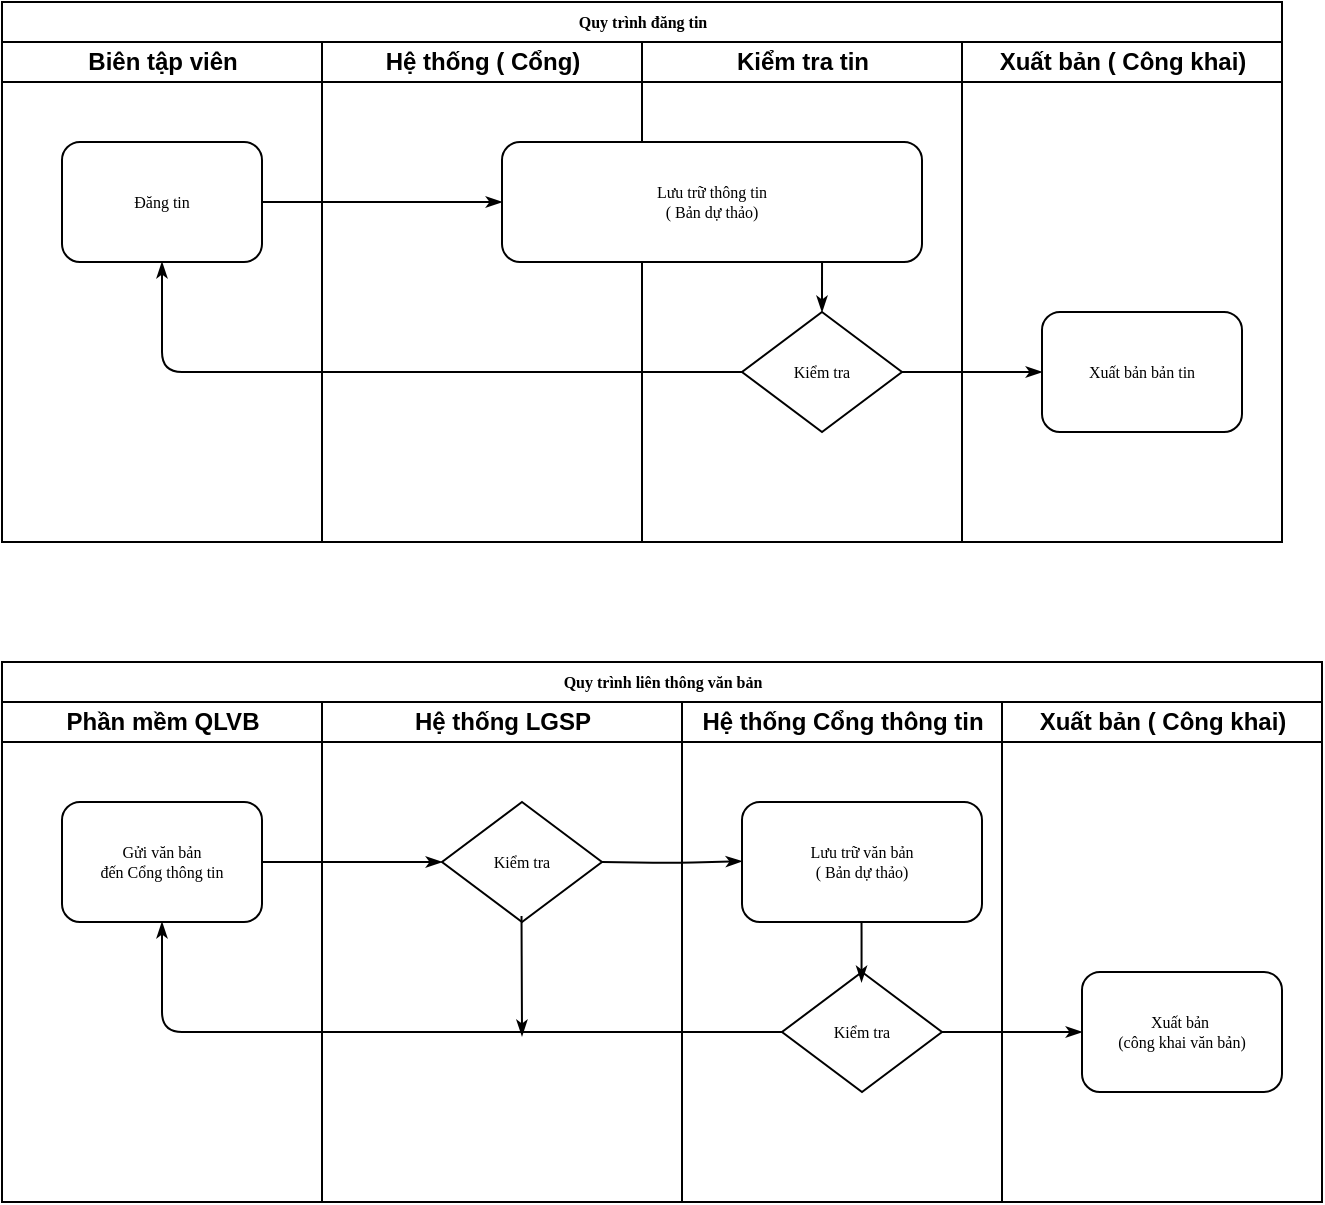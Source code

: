 <mxfile version="21.5.0" type="github">
  <diagram name="Page-1" id="74e2e168-ea6b-b213-b513-2b3c1d86103e">
    <mxGraphModel dx="892" dy="508" grid="1" gridSize="10" guides="1" tooltips="1" connect="1" arrows="1" fold="1" page="1" pageScale="1" pageWidth="1100" pageHeight="850" background="none" math="0" shadow="0">
      <root>
        <mxCell id="0" />
        <mxCell id="1" parent="0" />
        <mxCell id="77e6c97f196da883-1" value="Quy trình đăng tin" style="swimlane;html=1;childLayout=stackLayout;startSize=20;rounded=0;shadow=0;labelBackgroundColor=none;strokeWidth=1;fontFamily=Verdana;fontSize=8;align=center;movable=1;resizable=1;rotatable=1;deletable=1;editable=1;locked=0;connectable=1;" parent="1" vertex="1">
          <mxGeometry x="70" y="40" width="640" height="270" as="geometry" />
        </mxCell>
        <mxCell id="77e6c97f196da883-2" value="Biên tập viên" style="swimlane;html=1;startSize=20;" parent="77e6c97f196da883-1" vertex="1">
          <mxGeometry y="20" width="160" height="250" as="geometry" />
        </mxCell>
        <mxCell id="77e6c97f196da883-9" value="Đăng tin" style="rounded=1;whiteSpace=wrap;html=1;shadow=0;labelBackgroundColor=none;strokeWidth=1;fontFamily=Verdana;fontSize=8;align=center;" parent="77e6c97f196da883-2" vertex="1">
          <mxGeometry x="30" y="50" width="100" height="60" as="geometry" />
        </mxCell>
        <mxCell id="77e6c97f196da883-3" value="Hệ thống ( Cổng)" style="swimlane;html=1;startSize=20;" parent="77e6c97f196da883-1" vertex="1">
          <mxGeometry x="160" y="20" width="160" height="250" as="geometry" />
        </mxCell>
        <mxCell id="77e6c97f196da883-4" value="Kiểm tra tin" style="swimlane;html=1;startSize=20;" parent="77e6c97f196da883-1" vertex="1">
          <mxGeometry x="320" y="20" width="160" height="250" as="geometry" />
        </mxCell>
        <mxCell id="77e6c97f196da883-12" value="Lưu trữ thông tin&lt;br&gt;( Bản dự thảo)" style="rounded=1;whiteSpace=wrap;html=1;shadow=0;labelBackgroundColor=none;strokeWidth=1;fontFamily=Verdana;fontSize=8;align=center;" parent="77e6c97f196da883-4" vertex="1">
          <mxGeometry x="-70" y="50" width="210" height="60" as="geometry" />
        </mxCell>
        <mxCell id="77e6c97f196da883-13" value="Kiểm tra" style="rhombus;whiteSpace=wrap;html=1;rounded=0;shadow=0;labelBackgroundColor=none;strokeWidth=1;fontFamily=Verdana;fontSize=8;align=center;" parent="77e6c97f196da883-4" vertex="1">
          <mxGeometry x="50" y="135" width="80" height="60" as="geometry" />
        </mxCell>
        <mxCell id="77e6c97f196da883-29" style="edgeStyle=orthogonalEdgeStyle;rounded=1;html=1;labelBackgroundColor=none;startArrow=none;startFill=0;startSize=5;endArrow=classicThin;endFill=1;endSize=5;jettySize=auto;orthogonalLoop=1;strokeWidth=1;fontFamily=Verdana;fontSize=8;exitX=0.762;exitY=1.003;exitDx=0;exitDy=0;exitPerimeter=0;" parent="77e6c97f196da883-4" source="77e6c97f196da883-12" target="77e6c97f196da883-13" edge="1">
          <mxGeometry relative="1" as="geometry">
            <mxPoint x="90" y="120" as="sourcePoint" />
          </mxGeometry>
        </mxCell>
        <mxCell id="77e6c97f196da883-28" style="edgeStyle=orthogonalEdgeStyle;rounded=1;html=1;labelBackgroundColor=none;startArrow=none;startFill=0;startSize=5;endArrow=classicThin;endFill=1;endSize=5;jettySize=auto;orthogonalLoop=1;strokeWidth=1;fontFamily=Verdana;fontSize=8" parent="77e6c97f196da883-1" source="77e6c97f196da883-9" target="77e6c97f196da883-12" edge="1">
          <mxGeometry relative="1" as="geometry" />
        </mxCell>
        <mxCell id="77e6c97f196da883-30" style="edgeStyle=orthogonalEdgeStyle;rounded=1;html=1;labelBackgroundColor=none;startArrow=none;startFill=0;startSize=5;endArrow=classicThin;endFill=1;endSize=5;jettySize=auto;orthogonalLoop=1;strokeWidth=1;fontFamily=Verdana;fontSize=8" parent="77e6c97f196da883-1" source="77e6c97f196da883-13" target="77e6c97f196da883-9" edge="1">
          <mxGeometry relative="1" as="geometry" />
        </mxCell>
        <mxCell id="77e6c97f196da883-33" style="edgeStyle=orthogonalEdgeStyle;rounded=1;html=1;labelBackgroundColor=none;startArrow=none;startFill=0;startSize=5;endArrow=classicThin;endFill=1;endSize=5;jettySize=auto;orthogonalLoop=1;strokeWidth=1;fontFamily=Verdana;fontSize=8" parent="77e6c97f196da883-1" source="77e6c97f196da883-13" target="77e6c97f196da883-15" edge="1">
          <mxGeometry relative="1" as="geometry" />
        </mxCell>
        <mxCell id="77e6c97f196da883-5" value="Xuất bản ( Công khai)" style="swimlane;html=1;startSize=20;" parent="77e6c97f196da883-1" vertex="1">
          <mxGeometry x="480" y="20" width="160" height="250" as="geometry" />
        </mxCell>
        <mxCell id="77e6c97f196da883-15" value="Xuất bản bản tin" style="rounded=1;whiteSpace=wrap;html=1;shadow=0;labelBackgroundColor=none;strokeWidth=1;fontFamily=Verdana;fontSize=8;align=center;" parent="77e6c97f196da883-5" vertex="1">
          <mxGeometry x="40" y="135" width="100" height="60" as="geometry" />
        </mxCell>
        <mxCell id="KjZLUDlvUzzf2FIhLLp2-1" value="Quy trình liên thông văn bản" style="swimlane;html=1;childLayout=stackLayout;startSize=20;rounded=0;shadow=0;labelBackgroundColor=none;strokeWidth=1;fontFamily=Verdana;fontSize=8;align=center;movable=1;resizable=1;rotatable=1;deletable=1;editable=1;locked=0;connectable=1;" vertex="1" parent="1">
          <mxGeometry x="70" y="370" width="660" height="270" as="geometry" />
        </mxCell>
        <mxCell id="KjZLUDlvUzzf2FIhLLp2-2" value="Phần mềm QLVB" style="swimlane;html=1;startSize=20;" vertex="1" parent="KjZLUDlvUzzf2FIhLLp2-1">
          <mxGeometry y="20" width="160" height="250" as="geometry" />
        </mxCell>
        <mxCell id="KjZLUDlvUzzf2FIhLLp2-3" value="Gửi văn bản &lt;br&gt;đến Cổng thông tin" style="rounded=1;whiteSpace=wrap;html=1;shadow=0;labelBackgroundColor=none;strokeWidth=1;fontFamily=Verdana;fontSize=8;align=center;" vertex="1" parent="KjZLUDlvUzzf2FIhLLp2-2">
          <mxGeometry x="30" y="50" width="100" height="60" as="geometry" />
        </mxCell>
        <mxCell id="KjZLUDlvUzzf2FIhLLp2-4" value="Hệ thống LGSP" style="swimlane;html=1;startSize=20;" vertex="1" parent="KjZLUDlvUzzf2FIhLLp2-1">
          <mxGeometry x="160" y="20" width="180" height="250" as="geometry" />
        </mxCell>
        <mxCell id="KjZLUDlvUzzf2FIhLLp2-14" value="Kiểm tra" style="rhombus;whiteSpace=wrap;html=1;rounded=0;shadow=0;labelBackgroundColor=none;strokeWidth=1;fontFamily=Verdana;fontSize=8;align=center;" vertex="1" parent="KjZLUDlvUzzf2FIhLLp2-4">
          <mxGeometry x="60" y="50" width="80" height="60" as="geometry" />
        </mxCell>
        <mxCell id="KjZLUDlvUzzf2FIhLLp2-5" value="Hệ thống Cổng thông tin" style="swimlane;html=1;startSize=20;" vertex="1" parent="KjZLUDlvUzzf2FIhLLp2-1">
          <mxGeometry x="340" y="20" width="160" height="250" as="geometry" />
        </mxCell>
        <mxCell id="KjZLUDlvUzzf2FIhLLp2-7" value="Kiểm tra" style="rhombus;whiteSpace=wrap;html=1;rounded=0;shadow=0;labelBackgroundColor=none;strokeWidth=1;fontFamily=Verdana;fontSize=8;align=center;" vertex="1" parent="KjZLUDlvUzzf2FIhLLp2-5">
          <mxGeometry x="50" y="135" width="80" height="60" as="geometry" />
        </mxCell>
        <mxCell id="KjZLUDlvUzzf2FIhLLp2-6" value="Lưu trữ văn bản&lt;br&gt;( Bản dự thảo)" style="rounded=1;whiteSpace=wrap;html=1;shadow=0;labelBackgroundColor=none;strokeWidth=1;fontFamily=Verdana;fontSize=8;align=center;" vertex="1" parent="KjZLUDlvUzzf2FIhLLp2-5">
          <mxGeometry x="30" y="50" width="120" height="60" as="geometry" />
        </mxCell>
        <mxCell id="KjZLUDlvUzzf2FIhLLp2-15" style="edgeStyle=orthogonalEdgeStyle;rounded=1;html=1;labelBackgroundColor=none;startArrow=none;startFill=0;startSize=5;endArrow=classicThin;endFill=1;endSize=5;jettySize=auto;orthogonalLoop=1;strokeWidth=1;fontFamily=Verdana;fontSize=8" edge="1" parent="KjZLUDlvUzzf2FIhLLp2-5">
          <mxGeometry relative="1" as="geometry">
            <mxPoint x="-40" y="80" as="sourcePoint" />
            <mxPoint x="30" y="79.58" as="targetPoint" />
          </mxGeometry>
        </mxCell>
        <mxCell id="KjZLUDlvUzzf2FIhLLp2-16" style="edgeStyle=orthogonalEdgeStyle;rounded=1;html=1;labelBackgroundColor=none;startArrow=none;startFill=0;startSize=5;endArrow=classicThin;endFill=1;endSize=5;jettySize=auto;orthogonalLoop=1;strokeWidth=1;fontFamily=Verdana;fontSize=8" edge="1" parent="KjZLUDlvUzzf2FIhLLp2-5">
          <mxGeometry relative="1" as="geometry">
            <mxPoint x="89.76" y="110" as="sourcePoint" />
            <mxPoint x="89.76" y="140" as="targetPoint" />
            <Array as="points">
              <mxPoint x="89.76" y="120" />
              <mxPoint x="89.76" y="120" />
            </Array>
          </mxGeometry>
        </mxCell>
        <mxCell id="KjZLUDlvUzzf2FIhLLp2-17" style="edgeStyle=orthogonalEdgeStyle;rounded=1;html=1;labelBackgroundColor=none;startArrow=none;startFill=0;startSize=5;endArrow=classicThin;endFill=1;endSize=5;jettySize=auto;orthogonalLoop=1;strokeWidth=1;fontFamily=Verdana;fontSize=8" edge="1" parent="KjZLUDlvUzzf2FIhLLp2-5">
          <mxGeometry relative="1" as="geometry">
            <mxPoint x="-80.24" y="107" as="sourcePoint" />
            <mxPoint x="-80" y="167" as="targetPoint" />
            <Array as="points">
              <mxPoint x="-80.24" y="117" />
              <mxPoint x="-80.24" y="117" />
            </Array>
          </mxGeometry>
        </mxCell>
        <mxCell id="KjZLUDlvUzzf2FIhLLp2-9" style="edgeStyle=orthogonalEdgeStyle;rounded=1;html=1;labelBackgroundColor=none;startArrow=none;startFill=0;startSize=5;endArrow=classicThin;endFill=1;endSize=5;jettySize=auto;orthogonalLoop=1;strokeWidth=1;fontFamily=Verdana;fontSize=8" edge="1" parent="KjZLUDlvUzzf2FIhLLp2-1" source="KjZLUDlvUzzf2FIhLLp2-3">
          <mxGeometry relative="1" as="geometry">
            <mxPoint x="220" y="100" as="targetPoint" />
          </mxGeometry>
        </mxCell>
        <mxCell id="KjZLUDlvUzzf2FIhLLp2-10" style="edgeStyle=orthogonalEdgeStyle;rounded=1;html=1;labelBackgroundColor=none;startArrow=none;startFill=0;startSize=5;endArrow=classicThin;endFill=1;endSize=5;jettySize=auto;orthogonalLoop=1;strokeWidth=1;fontFamily=Verdana;fontSize=8" edge="1" parent="KjZLUDlvUzzf2FIhLLp2-1" source="KjZLUDlvUzzf2FIhLLp2-7" target="KjZLUDlvUzzf2FIhLLp2-3">
          <mxGeometry relative="1" as="geometry" />
        </mxCell>
        <mxCell id="KjZLUDlvUzzf2FIhLLp2-11" style="edgeStyle=orthogonalEdgeStyle;rounded=1;html=1;labelBackgroundColor=none;startArrow=none;startFill=0;startSize=5;endArrow=classicThin;endFill=1;endSize=5;jettySize=auto;orthogonalLoop=1;strokeWidth=1;fontFamily=Verdana;fontSize=8" edge="1" parent="KjZLUDlvUzzf2FIhLLp2-1" source="KjZLUDlvUzzf2FIhLLp2-7" target="KjZLUDlvUzzf2FIhLLp2-13">
          <mxGeometry relative="1" as="geometry" />
        </mxCell>
        <mxCell id="KjZLUDlvUzzf2FIhLLp2-12" value="Xuất bản ( Công khai)" style="swimlane;html=1;startSize=20;" vertex="1" parent="KjZLUDlvUzzf2FIhLLp2-1">
          <mxGeometry x="500" y="20" width="160" height="250" as="geometry" />
        </mxCell>
        <mxCell id="KjZLUDlvUzzf2FIhLLp2-13" value="Xuất bản&amp;nbsp;&lt;br&gt;(công khai văn bản)" style="rounded=1;whiteSpace=wrap;html=1;shadow=0;labelBackgroundColor=none;strokeWidth=1;fontFamily=Verdana;fontSize=8;align=center;" vertex="1" parent="KjZLUDlvUzzf2FIhLLp2-12">
          <mxGeometry x="40" y="135" width="100" height="60" as="geometry" />
        </mxCell>
      </root>
    </mxGraphModel>
  </diagram>
</mxfile>
